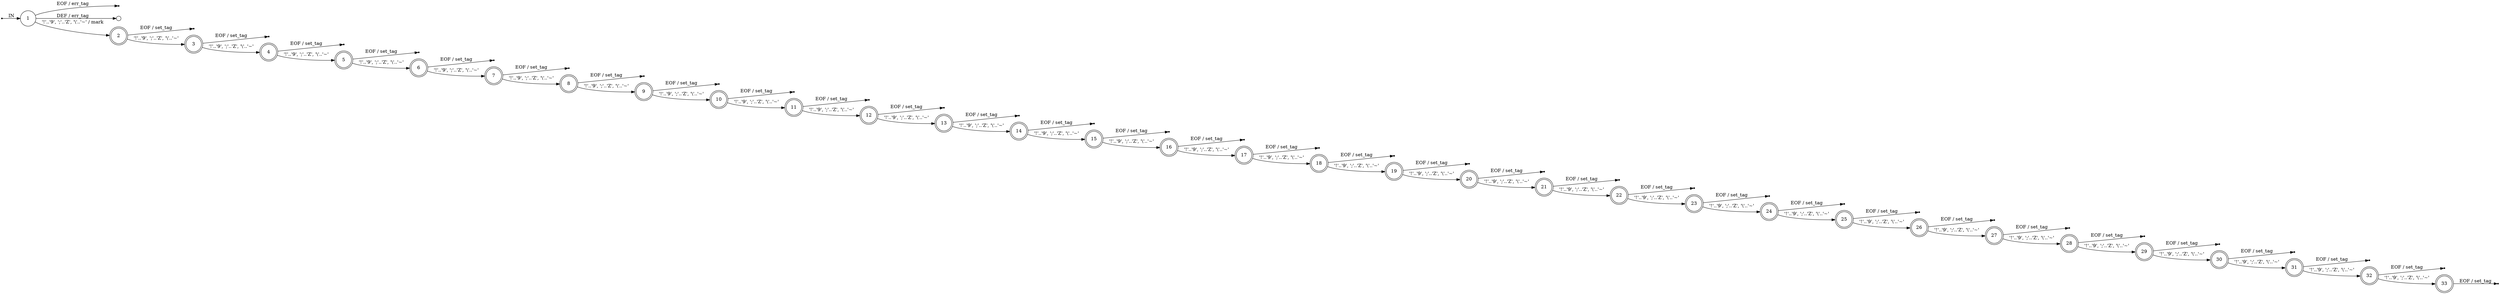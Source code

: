 digraph rfc3164 {
	rankdir=LR;
	node [ shape = point ];
	ENTRY;
	eof_1;
	eof_2;
	eof_3;
	eof_4;
	eof_5;
	eof_6;
	eof_7;
	eof_8;
	eof_9;
	eof_10;
	eof_11;
	eof_12;
	eof_13;
	eof_14;
	eof_15;
	eof_16;
	eof_17;
	eof_18;
	eof_19;
	eof_20;
	eof_21;
	eof_22;
	eof_23;
	eof_24;
	eof_25;
	eof_26;
	eof_27;
	eof_28;
	eof_29;
	eof_30;
	eof_31;
	eof_32;
	eof_33;
	node [ shape = circle, height = 0.2 ];
	err_1 [ label=""];
	node [ fixedsize = true, height = 0.65, shape = doublecircle ];
	2;
	3;
	4;
	5;
	6;
	7;
	8;
	9;
	10;
	11;
	12;
	13;
	14;
	15;
	16;
	17;
	18;
	19;
	20;
	21;
	22;
	23;
	24;
	25;
	26;
	27;
	28;
	29;
	30;
	31;
	32;
	33;
	node [ shape = circle ];
	1 -> 2 [ label = "'!'..'9', ';'..'Z', '\\'..'~' / mark" ];
	1 -> err_1 [ label = "DEF / err_tag" ];
	2 -> 3 [ label = "'!'..'9', ';'..'Z', '\\'..'~'" ];
	3 -> 4 [ label = "'!'..'9', ';'..'Z', '\\'..'~'" ];
	4 -> 5 [ label = "'!'..'9', ';'..'Z', '\\'..'~'" ];
	5 -> 6 [ label = "'!'..'9', ';'..'Z', '\\'..'~'" ];
	6 -> 7 [ label = "'!'..'9', ';'..'Z', '\\'..'~'" ];
	7 -> 8 [ label = "'!'..'9', ';'..'Z', '\\'..'~'" ];
	8 -> 9 [ label = "'!'..'9', ';'..'Z', '\\'..'~'" ];
	9 -> 10 [ label = "'!'..'9', ';'..'Z', '\\'..'~'" ];
	10 -> 11 [ label = "'!'..'9', ';'..'Z', '\\'..'~'" ];
	11 -> 12 [ label = "'!'..'9', ';'..'Z', '\\'..'~'" ];
	12 -> 13 [ label = "'!'..'9', ';'..'Z', '\\'..'~'" ];
	13 -> 14 [ label = "'!'..'9', ';'..'Z', '\\'..'~'" ];
	14 -> 15 [ label = "'!'..'9', ';'..'Z', '\\'..'~'" ];
	15 -> 16 [ label = "'!'..'9', ';'..'Z', '\\'..'~'" ];
	16 -> 17 [ label = "'!'..'9', ';'..'Z', '\\'..'~'" ];
	17 -> 18 [ label = "'!'..'9', ';'..'Z', '\\'..'~'" ];
	18 -> 19 [ label = "'!'..'9', ';'..'Z', '\\'..'~'" ];
	19 -> 20 [ label = "'!'..'9', ';'..'Z', '\\'..'~'" ];
	20 -> 21 [ label = "'!'..'9', ';'..'Z', '\\'..'~'" ];
	21 -> 22 [ label = "'!'..'9', ';'..'Z', '\\'..'~'" ];
	22 -> 23 [ label = "'!'..'9', ';'..'Z', '\\'..'~'" ];
	23 -> 24 [ label = "'!'..'9', ';'..'Z', '\\'..'~'" ];
	24 -> 25 [ label = "'!'..'9', ';'..'Z', '\\'..'~'" ];
	25 -> 26 [ label = "'!'..'9', ';'..'Z', '\\'..'~'" ];
	26 -> 27 [ label = "'!'..'9', ';'..'Z', '\\'..'~'" ];
	27 -> 28 [ label = "'!'..'9', ';'..'Z', '\\'..'~'" ];
	28 -> 29 [ label = "'!'..'9', ';'..'Z', '\\'..'~'" ];
	29 -> 30 [ label = "'!'..'9', ';'..'Z', '\\'..'~'" ];
	30 -> 31 [ label = "'!'..'9', ';'..'Z', '\\'..'~'" ];
	31 -> 32 [ label = "'!'..'9', ';'..'Z', '\\'..'~'" ];
	32 -> 33 [ label = "'!'..'9', ';'..'Z', '\\'..'~'" ];
	ENTRY -> 1 [ label = "IN" ];
	1 -> eof_1 [ label = "EOF / err_tag" ];
	2 -> eof_2 [ label = "EOF / set_tag" ];
	3 -> eof_3 [ label = "EOF / set_tag" ];
	4 -> eof_4 [ label = "EOF / set_tag" ];
	5 -> eof_5 [ label = "EOF / set_tag" ];
	6 -> eof_6 [ label = "EOF / set_tag" ];
	7 -> eof_7 [ label = "EOF / set_tag" ];
	8 -> eof_8 [ label = "EOF / set_tag" ];
	9 -> eof_9 [ label = "EOF / set_tag" ];
	10 -> eof_10 [ label = "EOF / set_tag" ];
	11 -> eof_11 [ label = "EOF / set_tag" ];
	12 -> eof_12 [ label = "EOF / set_tag" ];
	13 -> eof_13 [ label = "EOF / set_tag" ];
	14 -> eof_14 [ label = "EOF / set_tag" ];
	15 -> eof_15 [ label = "EOF / set_tag" ];
	16 -> eof_16 [ label = "EOF / set_tag" ];
	17 -> eof_17 [ label = "EOF / set_tag" ];
	18 -> eof_18 [ label = "EOF / set_tag" ];
	19 -> eof_19 [ label = "EOF / set_tag" ];
	20 -> eof_20 [ label = "EOF / set_tag" ];
	21 -> eof_21 [ label = "EOF / set_tag" ];
	22 -> eof_22 [ label = "EOF / set_tag" ];
	23 -> eof_23 [ label = "EOF / set_tag" ];
	24 -> eof_24 [ label = "EOF / set_tag" ];
	25 -> eof_25 [ label = "EOF / set_tag" ];
	26 -> eof_26 [ label = "EOF / set_tag" ];
	27 -> eof_27 [ label = "EOF / set_tag" ];
	28 -> eof_28 [ label = "EOF / set_tag" ];
	29 -> eof_29 [ label = "EOF / set_tag" ];
	30 -> eof_30 [ label = "EOF / set_tag" ];
	31 -> eof_31 [ label = "EOF / set_tag" ];
	32 -> eof_32 [ label = "EOF / set_tag" ];
	33 -> eof_33 [ label = "EOF / set_tag" ];
}
